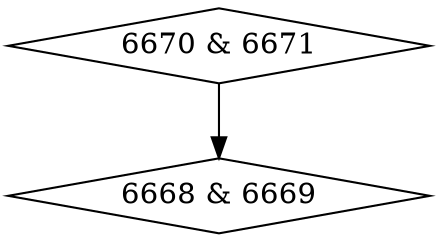 digraph {
0 [label = "6668 & 6669", shape = diamond];
1 [label = "6670 & 6671", shape = diamond];
1->0;
}
